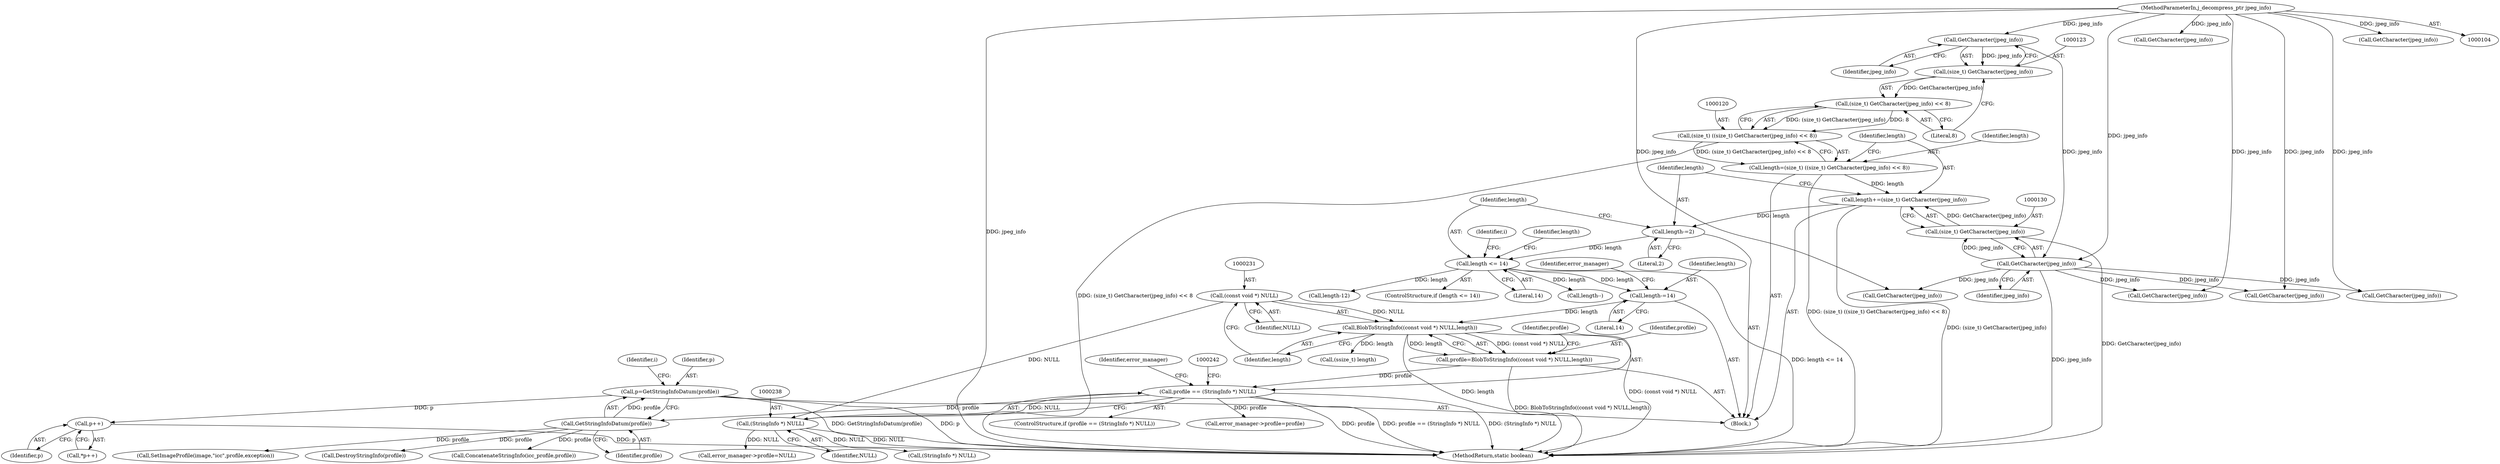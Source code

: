 digraph "0_ImageMagick_39f226a9c137f547e12afde972eeba7551124493@pointer" {
"1000287" [label="(Call,p++)"];
"1000259" [label="(Call,p=GetStringInfoDatum(profile))"];
"1000261" [label="(Call,GetStringInfoDatum(profile))"];
"1000235" [label="(Call,profile == (StringInfo *) NULL)"];
"1000227" [label="(Call,profile=BlobToStringInfo((const void *) NULL,length))"];
"1000229" [label="(Call,BlobToStringInfo((const void *) NULL,length))"];
"1000230" [label="(Call,(const void *) NULL)"];
"1000207" [label="(Call,length-=14)"];
"1000137" [label="(Call,length <= 14)"];
"1000133" [label="(Call,length-=2)"];
"1000127" [label="(Call,length+=(size_t) GetCharacter(jpeg_info))"];
"1000129" [label="(Call,(size_t) GetCharacter(jpeg_info))"];
"1000131" [label="(Call,GetCharacter(jpeg_info))"];
"1000124" [label="(Call,GetCharacter(jpeg_info))"];
"1000105" [label="(MethodParameterIn,j_decompress_ptr jpeg_info)"];
"1000117" [label="(Call,length=(size_t) ((size_t) GetCharacter(jpeg_info) << 8))"];
"1000119" [label="(Call,(size_t) ((size_t) GetCharacter(jpeg_info) << 8))"];
"1000121" [label="(Call,(size_t) GetCharacter(jpeg_info) << 8)"];
"1000122" [label="(Call,(size_t) GetCharacter(jpeg_info))"];
"1000237" [label="(Call,(StringInfo *) NULL)"];
"1000259" [label="(Call,p=GetStringInfoDatum(profile))"];
"1000228" [label="(Identifier,profile)"];
"1000117" [label="(Call,length=(size_t) ((size_t) GetCharacter(jpeg_info) << 8))"];
"1000138" [label="(Identifier,length)"];
"1000237" [label="(Call,(StringInfo *) NULL)"];
"1000105" [label="(MethodParameterIn,j_decompress_ptr jpeg_info)"];
"1000205" [label="(Call,GetCharacter(jpeg_info))"];
"1000119" [label="(Call,(size_t) ((size_t) GetCharacter(jpeg_info) << 8))"];
"1000235" [label="(Call,profile == (StringInfo *) NULL)"];
"1000156" [label="(Identifier,i)"];
"1000316" [label="(Call,error_manager->profile=NULL)"];
"1000227" [label="(Call,profile=BlobToStringInfo((const void *) NULL,length))"];
"1000265" [label="(Identifier,i)"];
"1000186" [label="(Call,length-12)"];
"1000136" [label="(ControlStructure,if (length <= 14))"];
"1000261" [label="(Call,GetStringInfoDatum(profile))"];
"1000118" [label="(Identifier,length)"];
"1000346" [label="(Call,SetImageProfile(image,\"icc\",profile,exception))"];
"1000135" [label="(Literal,2)"];
"1000301" [label="(Call,DestroyStringInfo(profile))"];
"1000129" [label="(Call,(size_t) GetCharacter(jpeg_info))"];
"1000254" [label="(Call,error_manager->profile=profile)"];
"1000233" [label="(Identifier,length)"];
"1000239" [label="(Identifier,NULL)"];
"1000232" [label="(Identifier,NULL)"];
"1000169" [label="(Call,GetCharacter(jpeg_info))"];
"1000209" [label="(Literal,14)"];
"1000106" [label="(Block,)"];
"1000331" [label="(Call,(StringInfo *) NULL)"];
"1000131" [label="(Call,GetCharacter(jpeg_info))"];
"1000260" [label="(Identifier,p)"];
"1000229" [label="(Call,BlobToStringInfo((const void *) NULL,length))"];
"1000133" [label="(Call,length-=2)"];
"1000230" [label="(Call,(const void *) NULL)"];
"1000134" [label="(Identifier,length)"];
"1000287" [label="(Call,p++)"];
"1000211" [label="(Identifier,error_manager)"];
"1000122" [label="(Call,(size_t) GetCharacter(jpeg_info))"];
"1000193" [label="(Call,GetCharacter(jpeg_info))"];
"1000128" [label="(Identifier,length)"];
"1000207" [label="(Call,length-=14)"];
"1000126" [label="(Literal,8)"];
"1000201" [label="(Call,GetCharacter(jpeg_info))"];
"1000132" [label="(Identifier,jpeg_info)"];
"1000125" [label="(Identifier,jpeg_info)"];
"1000139" [label="(Literal,14)"];
"1000137" [label="(Call,length <= 14)"];
"1000236" [label="(Identifier,profile)"];
"1000127" [label="(Call,length+=(size_t) GetCharacter(jpeg_info))"];
"1000234" [label="(ControlStructure,if (profile == (StringInfo *) NULL))"];
"1000269" [label="(Call,(ssize_t) length)"];
"1000148" [label="(Call,GetCharacter(jpeg_info))"];
"1000390" [label="(MethodReturn,static boolean)"];
"1000288" [label="(Identifier,p)"];
"1000286" [label="(Call,*p++)"];
"1000256" [label="(Identifier,error_manager)"];
"1000278" [label="(Call,GetCharacter(jpeg_info))"];
"1000143" [label="(Call,length--)"];
"1000335" [label="(Call,ConcatenateStringInfo(icc_profile,profile))"];
"1000208" [label="(Identifier,length)"];
"1000121" [label="(Call,(size_t) GetCharacter(jpeg_info) << 8)"];
"1000262" [label="(Identifier,profile)"];
"1000124" [label="(Call,GetCharacter(jpeg_info))"];
"1000144" [label="(Identifier,length)"];
"1000287" -> "1000286"  [label="AST: "];
"1000287" -> "1000288"  [label="CFG: "];
"1000288" -> "1000287"  [label="AST: "];
"1000286" -> "1000287"  [label="CFG: "];
"1000287" -> "1000390"  [label="DDG: p"];
"1000259" -> "1000287"  [label="DDG: p"];
"1000259" -> "1000106"  [label="AST: "];
"1000259" -> "1000261"  [label="CFG: "];
"1000260" -> "1000259"  [label="AST: "];
"1000261" -> "1000259"  [label="AST: "];
"1000265" -> "1000259"  [label="CFG: "];
"1000259" -> "1000390"  [label="DDG: p"];
"1000259" -> "1000390"  [label="DDG: GetStringInfoDatum(profile)"];
"1000261" -> "1000259"  [label="DDG: profile"];
"1000261" -> "1000262"  [label="CFG: "];
"1000262" -> "1000261"  [label="AST: "];
"1000235" -> "1000261"  [label="DDG: profile"];
"1000261" -> "1000301"  [label="DDG: profile"];
"1000261" -> "1000335"  [label="DDG: profile"];
"1000261" -> "1000346"  [label="DDG: profile"];
"1000235" -> "1000234"  [label="AST: "];
"1000235" -> "1000237"  [label="CFG: "];
"1000236" -> "1000235"  [label="AST: "];
"1000237" -> "1000235"  [label="AST: "];
"1000242" -> "1000235"  [label="CFG: "];
"1000256" -> "1000235"  [label="CFG: "];
"1000235" -> "1000390"  [label="DDG: (StringInfo *) NULL"];
"1000235" -> "1000390"  [label="DDG: profile"];
"1000235" -> "1000390"  [label="DDG: profile == (StringInfo *) NULL"];
"1000227" -> "1000235"  [label="DDG: profile"];
"1000237" -> "1000235"  [label="DDG: NULL"];
"1000235" -> "1000254"  [label="DDG: profile"];
"1000227" -> "1000106"  [label="AST: "];
"1000227" -> "1000229"  [label="CFG: "];
"1000228" -> "1000227"  [label="AST: "];
"1000229" -> "1000227"  [label="AST: "];
"1000236" -> "1000227"  [label="CFG: "];
"1000227" -> "1000390"  [label="DDG: BlobToStringInfo((const void *) NULL,length)"];
"1000229" -> "1000227"  [label="DDG: (const void *) NULL"];
"1000229" -> "1000227"  [label="DDG: length"];
"1000229" -> "1000233"  [label="CFG: "];
"1000230" -> "1000229"  [label="AST: "];
"1000233" -> "1000229"  [label="AST: "];
"1000229" -> "1000390"  [label="DDG: length"];
"1000229" -> "1000390"  [label="DDG: (const void *) NULL"];
"1000230" -> "1000229"  [label="DDG: NULL"];
"1000207" -> "1000229"  [label="DDG: length"];
"1000229" -> "1000269"  [label="DDG: length"];
"1000230" -> "1000232"  [label="CFG: "];
"1000231" -> "1000230"  [label="AST: "];
"1000232" -> "1000230"  [label="AST: "];
"1000233" -> "1000230"  [label="CFG: "];
"1000230" -> "1000237"  [label="DDG: NULL"];
"1000207" -> "1000106"  [label="AST: "];
"1000207" -> "1000209"  [label="CFG: "];
"1000208" -> "1000207"  [label="AST: "];
"1000209" -> "1000207"  [label="AST: "];
"1000211" -> "1000207"  [label="CFG: "];
"1000137" -> "1000207"  [label="DDG: length"];
"1000137" -> "1000136"  [label="AST: "];
"1000137" -> "1000139"  [label="CFG: "];
"1000138" -> "1000137"  [label="AST: "];
"1000139" -> "1000137"  [label="AST: "];
"1000144" -> "1000137"  [label="CFG: "];
"1000156" -> "1000137"  [label="CFG: "];
"1000137" -> "1000390"  [label="DDG: length <= 14"];
"1000133" -> "1000137"  [label="DDG: length"];
"1000137" -> "1000143"  [label="DDG: length"];
"1000137" -> "1000186"  [label="DDG: length"];
"1000133" -> "1000106"  [label="AST: "];
"1000133" -> "1000135"  [label="CFG: "];
"1000134" -> "1000133"  [label="AST: "];
"1000135" -> "1000133"  [label="AST: "];
"1000138" -> "1000133"  [label="CFG: "];
"1000127" -> "1000133"  [label="DDG: length"];
"1000127" -> "1000106"  [label="AST: "];
"1000127" -> "1000129"  [label="CFG: "];
"1000128" -> "1000127"  [label="AST: "];
"1000129" -> "1000127"  [label="AST: "];
"1000134" -> "1000127"  [label="CFG: "];
"1000127" -> "1000390"  [label="DDG: (size_t) GetCharacter(jpeg_info)"];
"1000129" -> "1000127"  [label="DDG: GetCharacter(jpeg_info)"];
"1000117" -> "1000127"  [label="DDG: length"];
"1000129" -> "1000131"  [label="CFG: "];
"1000130" -> "1000129"  [label="AST: "];
"1000131" -> "1000129"  [label="AST: "];
"1000129" -> "1000390"  [label="DDG: GetCharacter(jpeg_info)"];
"1000131" -> "1000129"  [label="DDG: jpeg_info"];
"1000131" -> "1000132"  [label="CFG: "];
"1000132" -> "1000131"  [label="AST: "];
"1000131" -> "1000390"  [label="DDG: jpeg_info"];
"1000124" -> "1000131"  [label="DDG: jpeg_info"];
"1000105" -> "1000131"  [label="DDG: jpeg_info"];
"1000131" -> "1000148"  [label="DDG: jpeg_info"];
"1000131" -> "1000169"  [label="DDG: jpeg_info"];
"1000131" -> "1000193"  [label="DDG: jpeg_info"];
"1000131" -> "1000201"  [label="DDG: jpeg_info"];
"1000124" -> "1000122"  [label="AST: "];
"1000124" -> "1000125"  [label="CFG: "];
"1000125" -> "1000124"  [label="AST: "];
"1000122" -> "1000124"  [label="CFG: "];
"1000124" -> "1000122"  [label="DDG: jpeg_info"];
"1000105" -> "1000124"  [label="DDG: jpeg_info"];
"1000105" -> "1000104"  [label="AST: "];
"1000105" -> "1000390"  [label="DDG: jpeg_info"];
"1000105" -> "1000148"  [label="DDG: jpeg_info"];
"1000105" -> "1000169"  [label="DDG: jpeg_info"];
"1000105" -> "1000193"  [label="DDG: jpeg_info"];
"1000105" -> "1000201"  [label="DDG: jpeg_info"];
"1000105" -> "1000205"  [label="DDG: jpeg_info"];
"1000105" -> "1000278"  [label="DDG: jpeg_info"];
"1000117" -> "1000106"  [label="AST: "];
"1000117" -> "1000119"  [label="CFG: "];
"1000118" -> "1000117"  [label="AST: "];
"1000119" -> "1000117"  [label="AST: "];
"1000128" -> "1000117"  [label="CFG: "];
"1000117" -> "1000390"  [label="DDG: (size_t) ((size_t) GetCharacter(jpeg_info) << 8)"];
"1000119" -> "1000117"  [label="DDG: (size_t) GetCharacter(jpeg_info) << 8"];
"1000119" -> "1000121"  [label="CFG: "];
"1000120" -> "1000119"  [label="AST: "];
"1000121" -> "1000119"  [label="AST: "];
"1000119" -> "1000390"  [label="DDG: (size_t) GetCharacter(jpeg_info) << 8"];
"1000121" -> "1000119"  [label="DDG: (size_t) GetCharacter(jpeg_info)"];
"1000121" -> "1000119"  [label="DDG: 8"];
"1000121" -> "1000126"  [label="CFG: "];
"1000122" -> "1000121"  [label="AST: "];
"1000126" -> "1000121"  [label="AST: "];
"1000122" -> "1000121"  [label="DDG: GetCharacter(jpeg_info)"];
"1000123" -> "1000122"  [label="AST: "];
"1000126" -> "1000122"  [label="CFG: "];
"1000237" -> "1000239"  [label="CFG: "];
"1000238" -> "1000237"  [label="AST: "];
"1000239" -> "1000237"  [label="AST: "];
"1000237" -> "1000390"  [label="DDG: NULL"];
"1000237" -> "1000316"  [label="DDG: NULL"];
"1000237" -> "1000331"  [label="DDG: NULL"];
}
